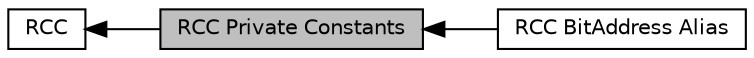 digraph "RCC Private Constants"
{
  edge [fontname="Helvetica",fontsize="10",labelfontname="Helvetica",labelfontsize="10"];
  node [fontname="Helvetica",fontsize="10",shape=record];
  rankdir=LR;
  Node2 [label="RCC BitAddress Alias",height=0.2,width=0.4,color="black", fillcolor="white", style="filled",URL="$group___r_c_c___bit_address___alias.html",tooltip="RCC registers bit address alias. "];
  Node0 [label="RCC Private Constants",height=0.2,width=0.4,color="black", fillcolor="grey75", style="filled", fontcolor="black"];
  Node1 [label="RCC",height=0.2,width=0.4,color="black", fillcolor="white", style="filled",URL="$group___r_c_c.html",tooltip="RCC HAL module driver. "];
  Node1->Node0 [shape=plaintext, dir="back", style="solid"];
  Node0->Node2 [shape=plaintext, dir="back", style="solid"];
}
